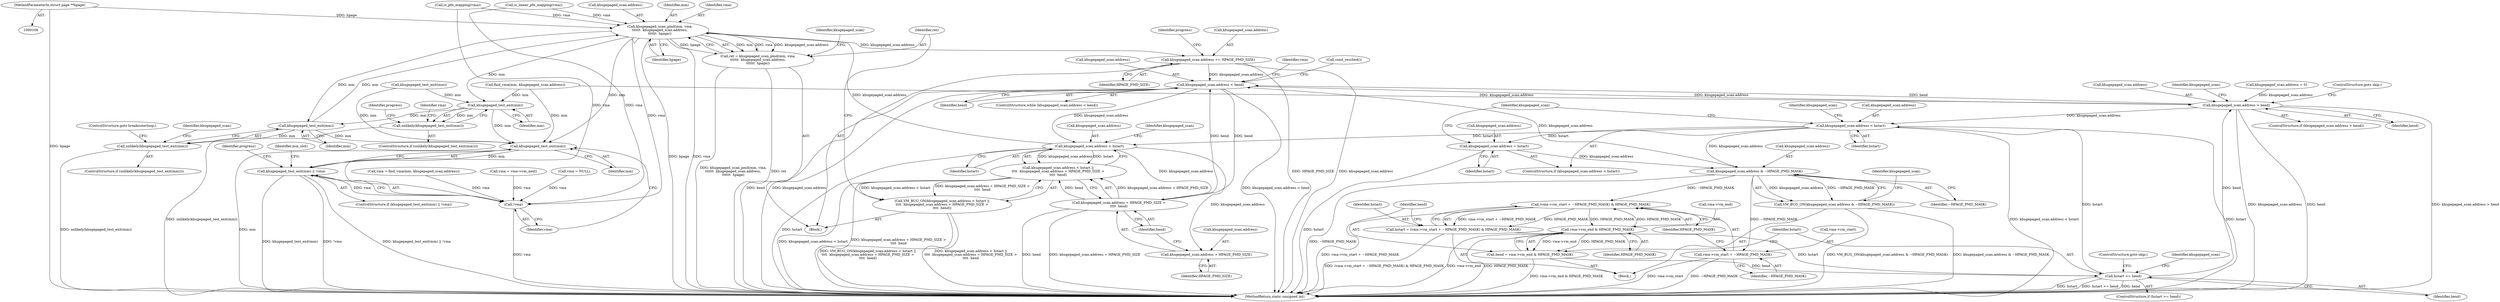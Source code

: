 digraph "0_linux_78f11a255749d09025f54d4e2df4fbcb031530e2_2@pointer" {
"1000108" [label="(MethodParameterIn,struct page **hpage)"];
"1000315" [label="(Call,khugepaged_scan_pmd(mm, vma,\n\t\t\t\t\t\t  khugepaged_scan.address,\n\t\t\t\t\t\t  hpage))"];
"1000189" [label="(Call,khugepaged_test_exit(mm))"];
"1000188" [label="(Call,unlikely(khugepaged_test_exit(mm)))"];
"1000296" [label="(Call,khugepaged_test_exit(mm))"];
"1000295" [label="(Call,unlikely(khugepaged_test_exit(mm)))"];
"1000356" [label="(Call,khugepaged_test_exit(mm))"];
"1000355" [label="(Call,khugepaged_test_exit(mm) || !vma)"];
"1000313" [label="(Call,ret = khugepaged_scan_pmd(mm, vma,\n\t\t\t\t\t\t  khugepaged_scan.address,\n\t\t\t\t\t\t  hpage))"];
"1000322" [label="(Call,khugepaged_scan.address += HPAGE_PMD_SIZE)"];
"1000286" [label="(Call,khugepaged_scan.address < hend)"];
"1000262" [label="(Call,khugepaged_scan.address > hend)"];
"1000269" [label="(Call,khugepaged_scan.address < hstart)"];
"1000274" [label="(Call,khugepaged_scan.address = hstart)"];
"1000280" [label="(Call,khugepaged_scan.address & ~HPAGE_PMD_MASK)"];
"1000242" [label="(Call,(vma->vm_start + ~HPAGE_PMD_MASK) & HPAGE_PMD_MASK)"];
"1000240" [label="(Call,hstart = (vma->vm_start + ~HPAGE_PMD_MASK) & HPAGE_PMD_MASK)"];
"1000257" [label="(Call,hstart >= hend)"];
"1000251" [label="(Call,vma->vm_end & HPAGE_PMD_MASK)"];
"1000249" [label="(Call,hend = vma->vm_end & HPAGE_PMD_MASK)"];
"1000243" [label="(Call,vma->vm_start + ~HPAGE_PMD_MASK)"];
"1000279" [label="(Call,VM_BUG_ON(khugepaged_scan.address & ~HPAGE_PMD_MASK))"];
"1000301" [label="(Call,khugepaged_scan.address < hstart)"];
"1000300" [label="(Call,khugepaged_scan.address < hstart ||\n\t\t\t\t  khugepaged_scan.address + HPAGE_PMD_SIZE >\n\t\t\t\t  hend)"];
"1000299" [label="(Call,VM_BUG_ON(khugepaged_scan.address < hstart ||\n\t\t\t\t  khugepaged_scan.address + HPAGE_PMD_SIZE >\n\t\t\t\t  hend))"];
"1000306" [label="(Call,khugepaged_scan.address + HPAGE_PMD_SIZE >\n\t\t\t\t  hend)"];
"1000307" [label="(Call,khugepaged_scan.address + HPAGE_PMD_SIZE)"];
"1000358" [label="(Call,!vma)"];
"1000312" [label="(Identifier,hend)"];
"1000248" [label="(Identifier,HPAGE_PMD_MASK)"];
"1000296" [label="(Call,khugepaged_test_exit(mm))"];
"1000257" [label="(Call,hstart >= hend)"];
"1000298" [label="(ControlStructure,goto breakouterloop;)"];
"1000313" [label="(Call,ret = khugepaged_scan_pmd(mm, vma,\n\t\t\t\t\t\t  khugepaged_scan.address,\n\t\t\t\t\t\t  hpage))"];
"1000358" [label="(Call,!vma)"];
"1000252" [label="(Call,vma->vm_end)"];
"1000262" [label="(Call,khugepaged_scan.address > hend)"];
"1000354" [label="(ControlStructure,if (khugepaged_test_exit(mm) || !vma))"];
"1000243" [label="(Call,vma->vm_start + ~HPAGE_PMD_MASK)"];
"1000280" [label="(Call,khugepaged_scan.address & ~HPAGE_PMD_MASK)"];
"1000309" [label="(Identifier,khugepaged_scan)"];
"1000282" [label="(Identifier,khugepaged_scan)"];
"1000263" [label="(Call,khugepaged_scan.address)"];
"1000163" [label="(Call,vma = NULL)"];
"1000390" [label="(Identifier,progress)"];
"1000271" [label="(Identifier,khugepaged_scan)"];
"1000269" [label="(Call,khugepaged_scan.address < hstart)"];
"1000276" [label="(Identifier,khugepaged_scan)"];
"1000268" [label="(ControlStructure,if (khugepaged_scan.address < hstart))"];
"1000295" [label="(Call,unlikely(khugepaged_test_exit(mm)))"];
"1000326" [label="(Identifier,HPAGE_PMD_SIZE)"];
"1000136" [label="(Call,khugepaged_scan.address = 0)"];
"1000183" [label="(Block,)"];
"1000284" [label="(Identifier,~HPAGE_PMD_MASK)"];
"1000167" [label="(Call,vma = find_vma(mm, khugepaged_scan.address))"];
"1000255" [label="(Identifier,HPAGE_PMD_MASK)"];
"1000300" [label="(Call,khugepaged_scan.address < hstart ||\n\t\t\t\t  khugepaged_scan.address + HPAGE_PMD_SIZE >\n\t\t\t\t  hend)"];
"1000291" [label="(Block,)"];
"1000108" [label="(MethodParameterIn,struct page **hpage)"];
"1000359" [label="(Identifier,vma)"];
"1000260" [label="(ControlStructure,goto skip;)"];
"1000287" [label="(Call,khugepaged_scan.address)"];
"1000244" [label="(Call,vma->vm_start)"];
"1000305" [label="(Identifier,hstart)"];
"1000251" [label="(Call,vma->vm_end & HPAGE_PMD_MASK)"];
"1000279" [label="(Call,VM_BUG_ON(khugepaged_scan.address & ~HPAGE_PMD_MASK))"];
"1000179" [label="(Identifier,vma)"];
"1000273" [label="(Identifier,hstart)"];
"1000307" [label="(Call,khugepaged_scan.address + HPAGE_PMD_SIZE)"];
"1000249" [label="(Call,hend = vma->vm_end & HPAGE_PMD_MASK)"];
"1000303" [label="(Identifier,khugepaged_scan)"];
"1000299" [label="(Call,VM_BUG_ON(khugepaged_scan.address < hstart ||\n\t\t\t\t  khugepaged_scan.address + HPAGE_PMD_SIZE >\n\t\t\t\t  hend))"];
"1000302" [label="(Call,khugepaged_scan.address)"];
"1000290" [label="(Identifier,hend)"];
"1000236" [label="(Call,is_linear_pfn_mapping(vma))"];
"1000286" [label="(Call,khugepaged_scan.address < hend)"];
"1000391" [label="(MethodReturn,static unsigned int)"];
"1000267" [label="(ControlStructure,goto skip;)"];
"1000270" [label="(Call,khugepaged_scan.address)"];
"1000328" [label="(Identifier,progress)"];
"1000316" [label="(Identifier,mm)"];
"1000356" [label="(Call,khugepaged_test_exit(mm))"];
"1000250" [label="(Identifier,hend)"];
"1000297" [label="(Identifier,mm)"];
"1000285" [label="(ControlStructure,while (khugepaged_scan.address < hend))"];
"1000301" [label="(Call,khugepaged_scan.address < hstart)"];
"1000315" [label="(Call,khugepaged_scan_pmd(mm, vma,\n\t\t\t\t\t\t  khugepaged_scan.address,\n\t\t\t\t\t\t  hpage))"];
"1000256" [label="(ControlStructure,if (hstart >= hend))"];
"1000357" [label="(Identifier,mm)"];
"1000306" [label="(Call,khugepaged_scan.address + HPAGE_PMD_SIZE >\n\t\t\t\t  hend)"];
"1000317" [label="(Identifier,vma)"];
"1000259" [label="(Identifier,hend)"];
"1000321" [label="(Identifier,hpage)"];
"1000238" [label="(Call,is_pfn_mapping(vma))"];
"1000365" [label="(Identifier,mm_slot)"];
"1000275" [label="(Call,khugepaged_scan.address)"];
"1000169" [label="(Call,find_vma(mm, khugepaged_scan.address))"];
"1000193" [label="(Identifier,progress)"];
"1000264" [label="(Identifier,khugepaged_scan)"];
"1000178" [label="(Call,vma = vma->vm_next)"];
"1000190" [label="(Identifier,mm)"];
"1000258" [label="(Identifier,hstart)"];
"1000278" [label="(Identifier,hstart)"];
"1000355" [label="(Call,khugepaged_test_exit(mm) || !vma)"];
"1000318" [label="(Call,khugepaged_scan.address)"];
"1000314" [label="(Identifier,ret)"];
"1000161" [label="(Call,khugepaged_test_exit(mm))"];
"1000240" [label="(Call,hstart = (vma->vm_start + ~HPAGE_PMD_MASK) & HPAGE_PMD_MASK)"];
"1000324" [label="(Identifier,khugepaged_scan)"];
"1000323" [label="(Call,khugepaged_scan.address)"];
"1000322" [label="(Call,khugepaged_scan.address += HPAGE_PMD_SIZE)"];
"1000189" [label="(Call,khugepaged_test_exit(mm))"];
"1000242" [label="(Call,(vma->vm_start + ~HPAGE_PMD_MASK) & HPAGE_PMD_MASK)"];
"1000201" [label="(Identifier,vma)"];
"1000294" [label="(ControlStructure,if (unlikely(khugepaged_test_exit(mm))))"];
"1000274" [label="(Call,khugepaged_scan.address = hstart)"];
"1000241" [label="(Identifier,hstart)"];
"1000293" [label="(Call,cond_resched())"];
"1000288" [label="(Identifier,khugepaged_scan)"];
"1000308" [label="(Call,khugepaged_scan.address)"];
"1000188" [label="(Call,unlikely(khugepaged_test_exit(mm)))"];
"1000261" [label="(ControlStructure,if (khugepaged_scan.address > hend))"];
"1000266" [label="(Identifier,hend)"];
"1000247" [label="(Identifier,~HPAGE_PMD_MASK)"];
"1000187" [label="(ControlStructure,if (unlikely(khugepaged_test_exit(mm))))"];
"1000311" [label="(Identifier,HPAGE_PMD_SIZE)"];
"1000281" [label="(Call,khugepaged_scan.address)"];
"1000108" -> "1000106"  [label="AST: "];
"1000108" -> "1000391"  [label="DDG: hpage"];
"1000108" -> "1000315"  [label="DDG: hpage"];
"1000315" -> "1000313"  [label="AST: "];
"1000315" -> "1000321"  [label="CFG: "];
"1000316" -> "1000315"  [label="AST: "];
"1000317" -> "1000315"  [label="AST: "];
"1000318" -> "1000315"  [label="AST: "];
"1000321" -> "1000315"  [label="AST: "];
"1000313" -> "1000315"  [label="CFG: "];
"1000315" -> "1000391"  [label="DDG: hpage"];
"1000315" -> "1000391"  [label="DDG: vma"];
"1000315" -> "1000189"  [label="DDG: mm"];
"1000315" -> "1000296"  [label="DDG: mm"];
"1000315" -> "1000313"  [label="DDG: mm"];
"1000315" -> "1000313"  [label="DDG: vma"];
"1000315" -> "1000313"  [label="DDG: khugepaged_scan.address"];
"1000315" -> "1000313"  [label="DDG: hpage"];
"1000296" -> "1000315"  [label="DDG: mm"];
"1000236" -> "1000315"  [label="DDG: vma"];
"1000238" -> "1000315"  [label="DDG: vma"];
"1000301" -> "1000315"  [label="DDG: khugepaged_scan.address"];
"1000315" -> "1000322"  [label="DDG: khugepaged_scan.address"];
"1000315" -> "1000356"  [label="DDG: mm"];
"1000315" -> "1000358"  [label="DDG: vma"];
"1000189" -> "1000188"  [label="AST: "];
"1000189" -> "1000190"  [label="CFG: "];
"1000190" -> "1000189"  [label="AST: "];
"1000188" -> "1000189"  [label="CFG: "];
"1000189" -> "1000188"  [label="DDG: mm"];
"1000169" -> "1000189"  [label="DDG: mm"];
"1000161" -> "1000189"  [label="DDG: mm"];
"1000189" -> "1000296"  [label="DDG: mm"];
"1000189" -> "1000356"  [label="DDG: mm"];
"1000188" -> "1000187"  [label="AST: "];
"1000193" -> "1000188"  [label="CFG: "];
"1000201" -> "1000188"  [label="CFG: "];
"1000188" -> "1000391"  [label="DDG: unlikely(khugepaged_test_exit(mm))"];
"1000296" -> "1000295"  [label="AST: "];
"1000296" -> "1000297"  [label="CFG: "];
"1000297" -> "1000296"  [label="AST: "];
"1000295" -> "1000296"  [label="CFG: "];
"1000296" -> "1000295"  [label="DDG: mm"];
"1000296" -> "1000356"  [label="DDG: mm"];
"1000295" -> "1000294"  [label="AST: "];
"1000298" -> "1000295"  [label="CFG: "];
"1000303" -> "1000295"  [label="CFG: "];
"1000295" -> "1000391"  [label="DDG: unlikely(khugepaged_test_exit(mm))"];
"1000356" -> "1000355"  [label="AST: "];
"1000356" -> "1000357"  [label="CFG: "];
"1000357" -> "1000356"  [label="AST: "];
"1000359" -> "1000356"  [label="CFG: "];
"1000355" -> "1000356"  [label="CFG: "];
"1000356" -> "1000391"  [label="DDG: mm"];
"1000356" -> "1000355"  [label="DDG: mm"];
"1000169" -> "1000356"  [label="DDG: mm"];
"1000161" -> "1000356"  [label="DDG: mm"];
"1000355" -> "1000354"  [label="AST: "];
"1000355" -> "1000358"  [label="CFG: "];
"1000358" -> "1000355"  [label="AST: "];
"1000365" -> "1000355"  [label="CFG: "];
"1000390" -> "1000355"  [label="CFG: "];
"1000355" -> "1000391"  [label="DDG: khugepaged_test_exit(mm)"];
"1000355" -> "1000391"  [label="DDG: !vma"];
"1000355" -> "1000391"  [label="DDG: khugepaged_test_exit(mm) || !vma"];
"1000358" -> "1000355"  [label="DDG: vma"];
"1000313" -> "1000291"  [label="AST: "];
"1000314" -> "1000313"  [label="AST: "];
"1000324" -> "1000313"  [label="CFG: "];
"1000313" -> "1000391"  [label="DDG: khugepaged_scan_pmd(mm, vma,\n\t\t\t\t\t\t  khugepaged_scan.address,\n\t\t\t\t\t\t  hpage)"];
"1000313" -> "1000391"  [label="DDG: ret"];
"1000322" -> "1000291"  [label="AST: "];
"1000322" -> "1000326"  [label="CFG: "];
"1000323" -> "1000322"  [label="AST: "];
"1000326" -> "1000322"  [label="AST: "];
"1000328" -> "1000322"  [label="CFG: "];
"1000322" -> "1000391"  [label="DDG: HPAGE_PMD_SIZE"];
"1000322" -> "1000391"  [label="DDG: khugepaged_scan.address"];
"1000322" -> "1000286"  [label="DDG: khugepaged_scan.address"];
"1000286" -> "1000285"  [label="AST: "];
"1000286" -> "1000290"  [label="CFG: "];
"1000287" -> "1000286"  [label="AST: "];
"1000290" -> "1000286"  [label="AST: "];
"1000293" -> "1000286"  [label="CFG: "];
"1000179" -> "1000286"  [label="CFG: "];
"1000286" -> "1000391"  [label="DDG: khugepaged_scan.address < hend"];
"1000286" -> "1000391"  [label="DDG: hend"];
"1000286" -> "1000391"  [label="DDG: khugepaged_scan.address"];
"1000286" -> "1000262"  [label="DDG: khugepaged_scan.address"];
"1000280" -> "1000286"  [label="DDG: khugepaged_scan.address"];
"1000306" -> "1000286"  [label="DDG: hend"];
"1000262" -> "1000286"  [label="DDG: hend"];
"1000286" -> "1000301"  [label="DDG: khugepaged_scan.address"];
"1000286" -> "1000306"  [label="DDG: hend"];
"1000262" -> "1000261"  [label="AST: "];
"1000262" -> "1000266"  [label="CFG: "];
"1000263" -> "1000262"  [label="AST: "];
"1000266" -> "1000262"  [label="AST: "];
"1000267" -> "1000262"  [label="CFG: "];
"1000271" -> "1000262"  [label="CFG: "];
"1000262" -> "1000391"  [label="DDG: khugepaged_scan.address"];
"1000262" -> "1000391"  [label="DDG: hend"];
"1000262" -> "1000391"  [label="DDG: khugepaged_scan.address > hend"];
"1000169" -> "1000262"  [label="DDG: khugepaged_scan.address"];
"1000136" -> "1000262"  [label="DDG: khugepaged_scan.address"];
"1000257" -> "1000262"  [label="DDG: hend"];
"1000262" -> "1000269"  [label="DDG: khugepaged_scan.address"];
"1000269" -> "1000268"  [label="AST: "];
"1000269" -> "1000273"  [label="CFG: "];
"1000270" -> "1000269"  [label="AST: "];
"1000273" -> "1000269"  [label="AST: "];
"1000276" -> "1000269"  [label="CFG: "];
"1000282" -> "1000269"  [label="CFG: "];
"1000269" -> "1000391"  [label="DDG: khugepaged_scan.address < hstart"];
"1000269" -> "1000391"  [label="DDG: hstart"];
"1000257" -> "1000269"  [label="DDG: hstart"];
"1000269" -> "1000274"  [label="DDG: hstart"];
"1000269" -> "1000280"  [label="DDG: khugepaged_scan.address"];
"1000269" -> "1000301"  [label="DDG: hstart"];
"1000274" -> "1000268"  [label="AST: "];
"1000274" -> "1000278"  [label="CFG: "];
"1000275" -> "1000274"  [label="AST: "];
"1000278" -> "1000274"  [label="AST: "];
"1000282" -> "1000274"  [label="CFG: "];
"1000274" -> "1000391"  [label="DDG: hstart"];
"1000274" -> "1000280"  [label="DDG: khugepaged_scan.address"];
"1000280" -> "1000279"  [label="AST: "];
"1000280" -> "1000284"  [label="CFG: "];
"1000281" -> "1000280"  [label="AST: "];
"1000284" -> "1000280"  [label="AST: "];
"1000279" -> "1000280"  [label="CFG: "];
"1000280" -> "1000391"  [label="DDG: ~HPAGE_PMD_MASK"];
"1000280" -> "1000242"  [label="DDG: ~HPAGE_PMD_MASK"];
"1000280" -> "1000243"  [label="DDG: ~HPAGE_PMD_MASK"];
"1000280" -> "1000279"  [label="DDG: khugepaged_scan.address"];
"1000280" -> "1000279"  [label="DDG: ~HPAGE_PMD_MASK"];
"1000242" -> "1000240"  [label="AST: "];
"1000242" -> "1000248"  [label="CFG: "];
"1000243" -> "1000242"  [label="AST: "];
"1000248" -> "1000242"  [label="AST: "];
"1000240" -> "1000242"  [label="CFG: "];
"1000242" -> "1000391"  [label="DDG: vma->vm_start + ~HPAGE_PMD_MASK"];
"1000242" -> "1000240"  [label="DDG: vma->vm_start + ~HPAGE_PMD_MASK"];
"1000242" -> "1000240"  [label="DDG: HPAGE_PMD_MASK"];
"1000251" -> "1000242"  [label="DDG: HPAGE_PMD_MASK"];
"1000242" -> "1000251"  [label="DDG: HPAGE_PMD_MASK"];
"1000240" -> "1000183"  [label="AST: "];
"1000241" -> "1000240"  [label="AST: "];
"1000250" -> "1000240"  [label="CFG: "];
"1000240" -> "1000391"  [label="DDG: (vma->vm_start + ~HPAGE_PMD_MASK) & HPAGE_PMD_MASK"];
"1000240" -> "1000257"  [label="DDG: hstart"];
"1000257" -> "1000256"  [label="AST: "];
"1000257" -> "1000259"  [label="CFG: "];
"1000258" -> "1000257"  [label="AST: "];
"1000259" -> "1000257"  [label="AST: "];
"1000260" -> "1000257"  [label="CFG: "];
"1000264" -> "1000257"  [label="CFG: "];
"1000257" -> "1000391"  [label="DDG: hend"];
"1000257" -> "1000391"  [label="DDG: hstart"];
"1000257" -> "1000391"  [label="DDG: hstart >= hend"];
"1000249" -> "1000257"  [label="DDG: hend"];
"1000251" -> "1000249"  [label="AST: "];
"1000251" -> "1000255"  [label="CFG: "];
"1000252" -> "1000251"  [label="AST: "];
"1000255" -> "1000251"  [label="AST: "];
"1000249" -> "1000251"  [label="CFG: "];
"1000251" -> "1000391"  [label="DDG: HPAGE_PMD_MASK"];
"1000251" -> "1000391"  [label="DDG: vma->vm_end"];
"1000251" -> "1000249"  [label="DDG: vma->vm_end"];
"1000251" -> "1000249"  [label="DDG: HPAGE_PMD_MASK"];
"1000249" -> "1000183"  [label="AST: "];
"1000250" -> "1000249"  [label="AST: "];
"1000258" -> "1000249"  [label="CFG: "];
"1000249" -> "1000391"  [label="DDG: vma->vm_end & HPAGE_PMD_MASK"];
"1000243" -> "1000247"  [label="CFG: "];
"1000244" -> "1000243"  [label="AST: "];
"1000247" -> "1000243"  [label="AST: "];
"1000248" -> "1000243"  [label="CFG: "];
"1000243" -> "1000391"  [label="DDG: vma->vm_start"];
"1000243" -> "1000391"  [label="DDG: ~HPAGE_PMD_MASK"];
"1000279" -> "1000183"  [label="AST: "];
"1000288" -> "1000279"  [label="CFG: "];
"1000279" -> "1000391"  [label="DDG: khugepaged_scan.address & ~HPAGE_PMD_MASK"];
"1000279" -> "1000391"  [label="DDG: VM_BUG_ON(khugepaged_scan.address & ~HPAGE_PMD_MASK)"];
"1000301" -> "1000300"  [label="AST: "];
"1000301" -> "1000305"  [label="CFG: "];
"1000302" -> "1000301"  [label="AST: "];
"1000305" -> "1000301"  [label="AST: "];
"1000309" -> "1000301"  [label="CFG: "];
"1000300" -> "1000301"  [label="CFG: "];
"1000301" -> "1000391"  [label="DDG: hstart"];
"1000301" -> "1000300"  [label="DDG: khugepaged_scan.address"];
"1000301" -> "1000300"  [label="DDG: hstart"];
"1000301" -> "1000306"  [label="DDG: khugepaged_scan.address"];
"1000301" -> "1000307"  [label="DDG: khugepaged_scan.address"];
"1000300" -> "1000299"  [label="AST: "];
"1000300" -> "1000306"  [label="CFG: "];
"1000306" -> "1000300"  [label="AST: "];
"1000299" -> "1000300"  [label="CFG: "];
"1000300" -> "1000391"  [label="DDG: khugepaged_scan.address < hstart"];
"1000300" -> "1000391"  [label="DDG: khugepaged_scan.address + HPAGE_PMD_SIZE >\n\t\t\t\t  hend"];
"1000300" -> "1000299"  [label="DDG: khugepaged_scan.address < hstart"];
"1000300" -> "1000299"  [label="DDG: khugepaged_scan.address + HPAGE_PMD_SIZE >\n\t\t\t\t  hend"];
"1000306" -> "1000300"  [label="DDG: khugepaged_scan.address + HPAGE_PMD_SIZE"];
"1000306" -> "1000300"  [label="DDG: hend"];
"1000299" -> "1000291"  [label="AST: "];
"1000314" -> "1000299"  [label="CFG: "];
"1000299" -> "1000391"  [label="DDG: VM_BUG_ON(khugepaged_scan.address < hstart ||\n\t\t\t\t  khugepaged_scan.address + HPAGE_PMD_SIZE >\n\t\t\t\t  hend)"];
"1000299" -> "1000391"  [label="DDG: khugepaged_scan.address < hstart ||\n\t\t\t\t  khugepaged_scan.address + HPAGE_PMD_SIZE >\n\t\t\t\t  hend"];
"1000306" -> "1000312"  [label="CFG: "];
"1000307" -> "1000306"  [label="AST: "];
"1000312" -> "1000306"  [label="AST: "];
"1000306" -> "1000391"  [label="DDG: hend"];
"1000306" -> "1000391"  [label="DDG: khugepaged_scan.address + HPAGE_PMD_SIZE"];
"1000307" -> "1000311"  [label="CFG: "];
"1000308" -> "1000307"  [label="AST: "];
"1000311" -> "1000307"  [label="AST: "];
"1000312" -> "1000307"  [label="CFG: "];
"1000358" -> "1000359"  [label="CFG: "];
"1000359" -> "1000358"  [label="AST: "];
"1000358" -> "1000391"  [label="DDG: vma"];
"1000236" -> "1000358"  [label="DDG: vma"];
"1000238" -> "1000358"  [label="DDG: vma"];
"1000178" -> "1000358"  [label="DDG: vma"];
"1000167" -> "1000358"  [label="DDG: vma"];
"1000163" -> "1000358"  [label="DDG: vma"];
}
